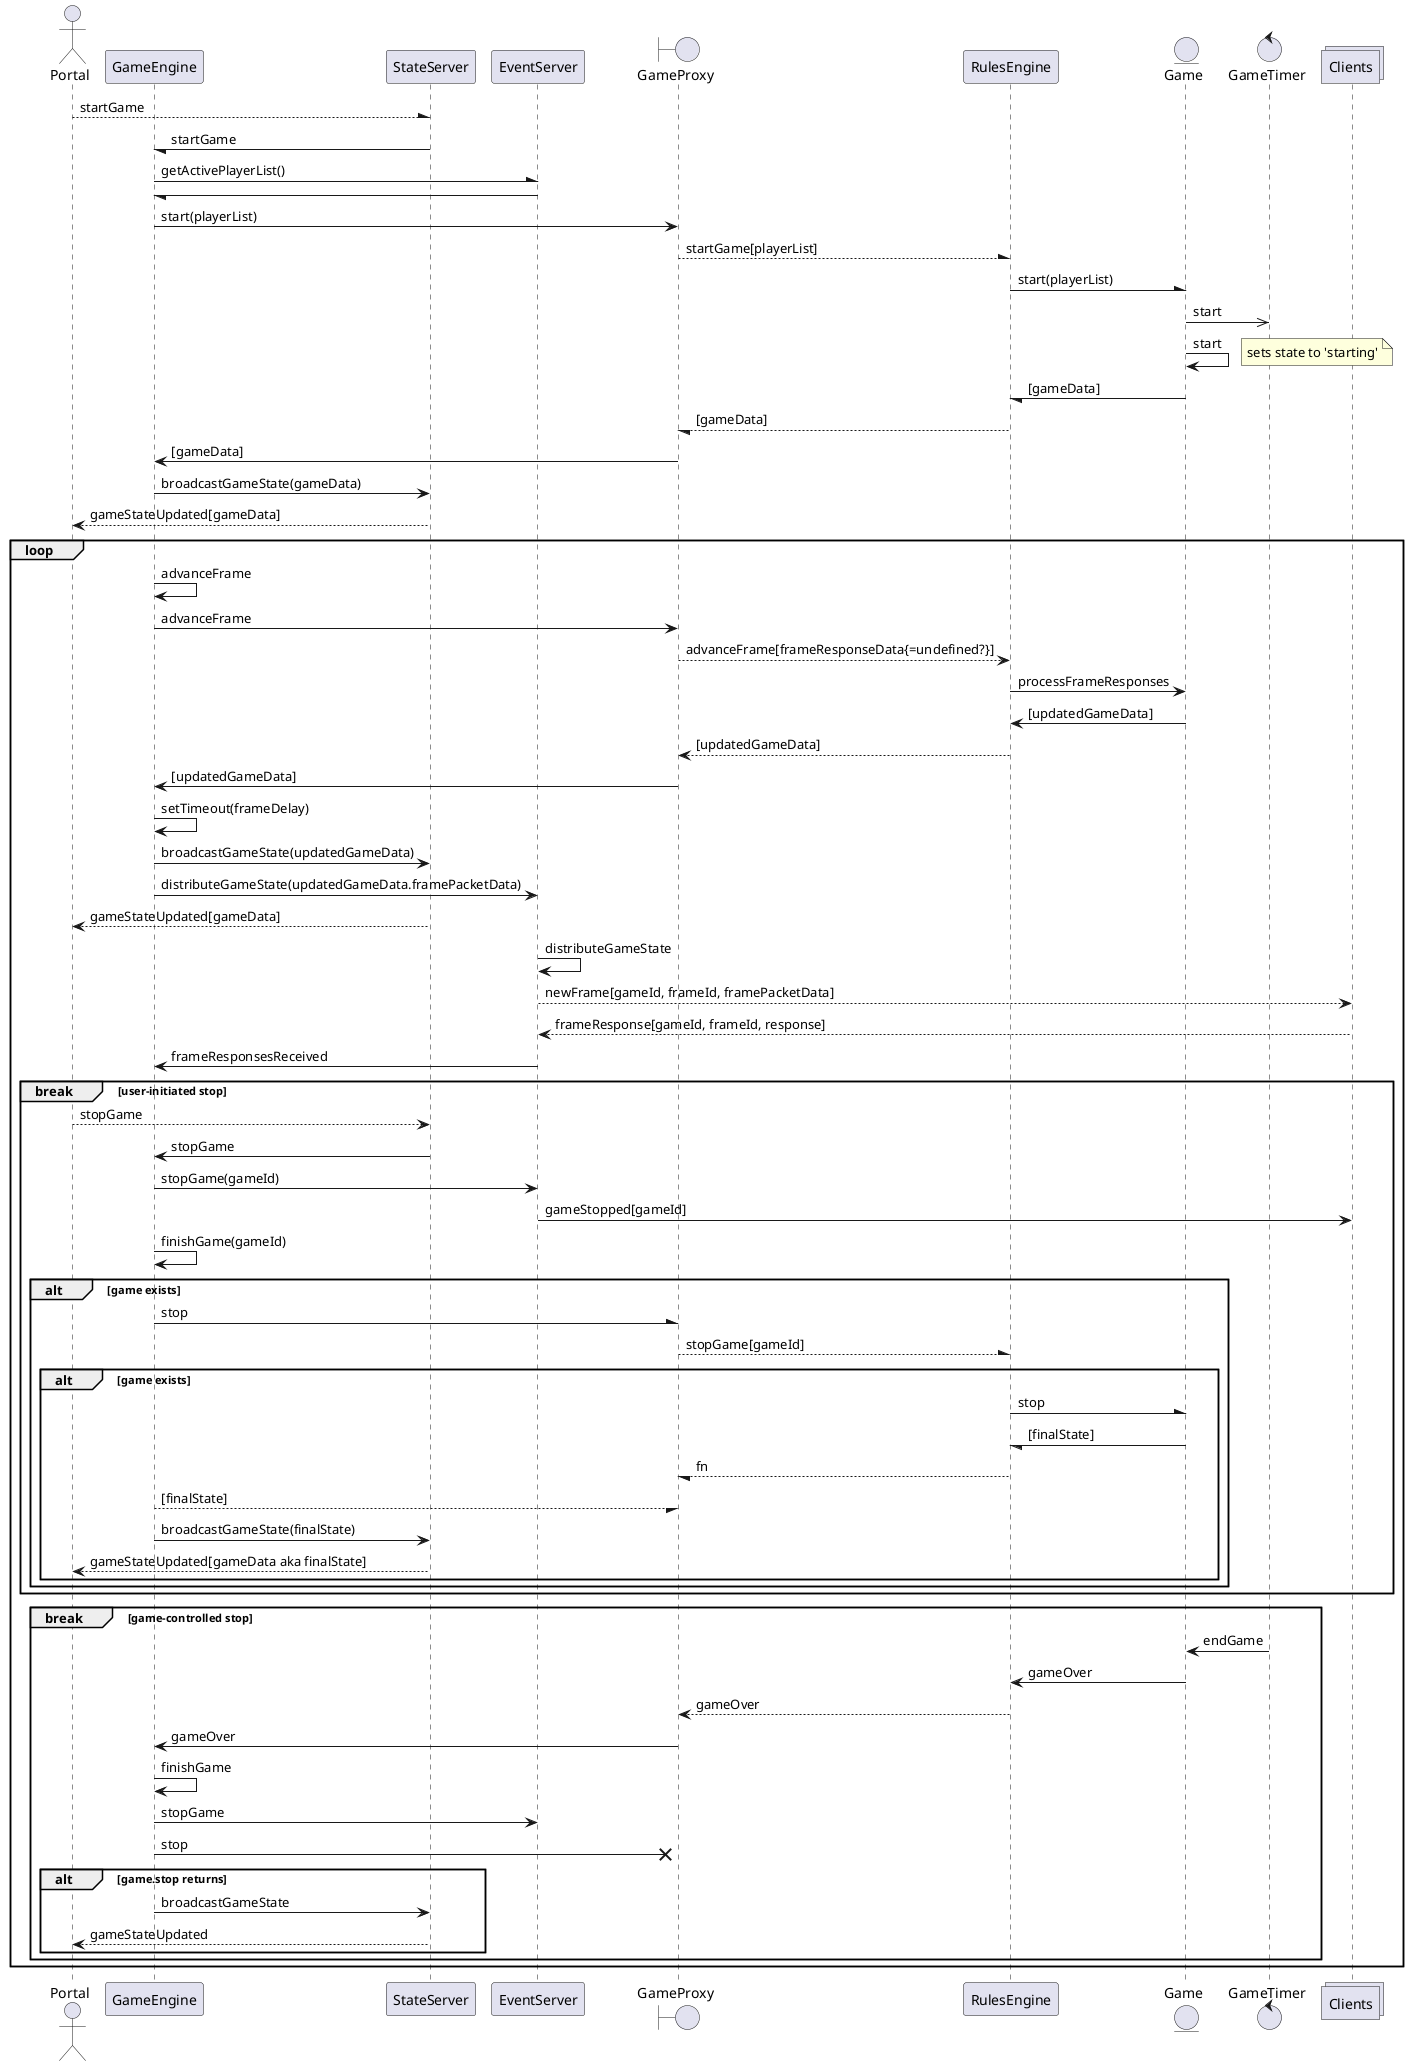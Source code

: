 @startuml
'autonumber
actor Portal
participant GameEngine
participant StateServer
participant EventServer
boundary GameProxy
participant RulesEngine
entity Game
control GameTimer
collections Clients

Portal --\ StateServer: startGame
StateServer -/ GameEngine: startGame
GameEngine -\ EventServer: getActivePlayerList()
GameEngine \- EventServer
GameEngine -> GameProxy: start(playerList)
GameProxy --\ RulesEngine: startGame[playerList]
RulesEngine -\ Game: start(playerList)
Game ->> GameTimer: start
Game -> Game: start
note right: sets state to 'starting'
RulesEngine \- Game: [gameData]
GameProxy \-- RulesEngine: [gameData]
GameEngine <- GameProxy: [gameData]
'GameEngine -> GameEngine: setTimeout(frameDelay)
GameEngine -> StateServer: broadcastGameState(gameData)
Portal <-- StateServer: gameStateUpdated[gameData]
loop
    GameEngine -> GameEngine: advanceFrame
    GameEngine -> GameProxy: advanceFrame
    GameProxy --> RulesEngine: advanceFrame[frameResponseData{=undefined?}]
    RulesEngine -> Game: processFrameResponses
    RulesEngine <- Game: [updatedGameData]
    GameProxy <-- RulesEngine: [updatedGameData]
    GameEngine <- GameProxy: [updatedGameData]
    GameEngine -> GameEngine: setTimeout(frameDelay)
    GameEngine -> StateServer: broadcastGameState(updatedGameData)
    GameEngine -> EventServer: distributeGameState(updatedGameData.framePacketData)
    Portal <-- StateServer: gameStateUpdated[gameData]
    EventServer -> EventServer: distributeGameState
    EventServer --> Clients: newFrame[gameId, frameId, framePacketData]
    EventServer <-- Clients: frameResponse[gameId, frameId, response]
    GameEngine <- EventServer: frameResponsesReceived
    break user-initiated stop
        Portal --> StateServer: stopGame
        StateServer -> GameEngine: stopGame
        GameEngine -> EventServer: stopGame(gameId)
        EventServer -> Clients: gameStopped[gameId]
        GameEngine -> GameEngine: finishGame(gameId)
        alt game exists
            GameEngine -\ GameProxy: stop
            GameProxy --\ RulesEngine: stopGame[gameId]
            alt game exists
                RulesEngine -\ Game: stop
                RulesEngine \- Game: [finalState]
                GameProxy \-- RulesEngine: fn
                GameProxy \-- GameEngine: [finalState]
                GameEngine -> StateServer: broadcastGameState(finalState)
                StateServer --> Portal: gameStateUpdated[gameData aka finalState]
            end
        end
    end
    break game-controlled stop
        Game <- GameTimer: endGame
        RulesEngine <- Game: gameOver
        GameProxy <-- RulesEngine: gameOver
        GameEngine <- GameProxy: gameOver
        GameEngine -> GameEngine: finishGame
        GameEngine -> EventServer: stopGame
        GameEngine -x GameProxy: stop
        alt game.stop returns
            GameEngine -> StateServer: broadcastGameState
            Portal <-- StateServer: gameStateUpdated
        end


    end
end
@enduml

